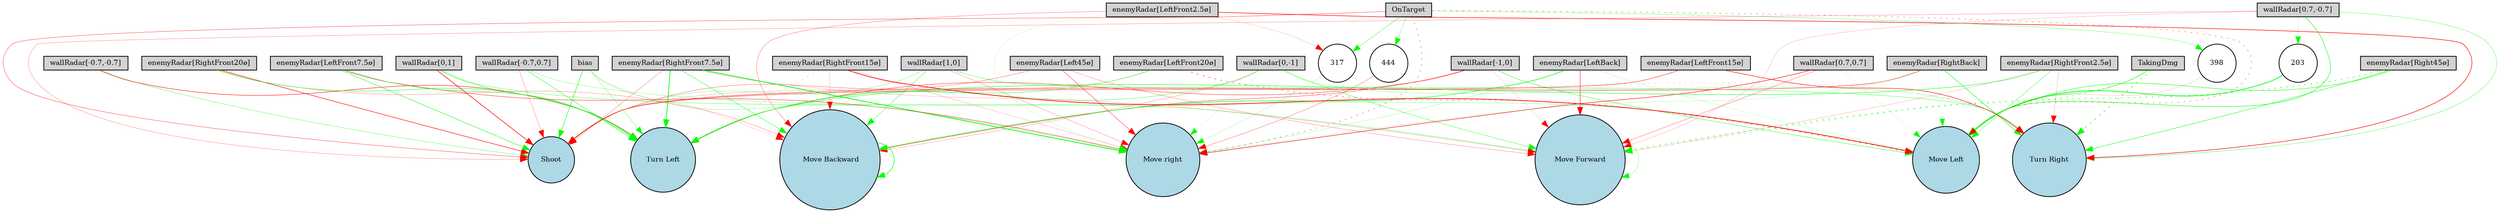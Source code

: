 digraph {
	node [fontsize=9 height=0.2 shape=circle width=0.2]
	"wallRadar[1,0]" [fillcolor=lightgray shape=box style=filled]
	"wallRadar[0,1]" [fillcolor=lightgray shape=box style=filled]
	"wallRadar[-1,0]" [fillcolor=lightgray shape=box style=filled]
	"wallRadar[0,-1]" [fillcolor=lightgray shape=box style=filled]
	"wallRadar[0.7,0.7]" [fillcolor=lightgray shape=box style=filled]
	"wallRadar[-0.7,0.7]" [fillcolor=lightgray shape=box style=filled]
	"wallRadar[-0.7,-0.7]" [fillcolor=lightgray shape=box style=filled]
	"wallRadar[0.7,-0.7]" [fillcolor=lightgray shape=box style=filled]
	"enemyRadar[RightBack]" [fillcolor=lightgray shape=box style=filled]
	"enemyRadar[LeftBack]" [fillcolor=lightgray shape=box style=filled]
	"enemyRadar[Right45ø]" [fillcolor=lightgray shape=box style=filled]
	"enemyRadar[Left45ø]" [fillcolor=lightgray shape=box style=filled]
	"enemyRadar[RightFront20ø]" [fillcolor=lightgray shape=box style=filled]
	"enemyRadar[LeftFront20ø]" [fillcolor=lightgray shape=box style=filled]
	"enemyRadar[RightFront15ø]" [fillcolor=lightgray shape=box style=filled]
	"enemyRadar[LeftFront15ø]" [fillcolor=lightgray shape=box style=filled]
	"enemyRadar[RightFront7.5ø]" [fillcolor=lightgray shape=box style=filled]
	"enemyRadar[LeftFront7.5ø]" [fillcolor=lightgray shape=box style=filled]
	"enemyRadar[RightFront2.5ø]" [fillcolor=lightgray shape=box style=filled]
	"enemyRadar[LeftFront2.5ø]" [fillcolor=lightgray shape=box style=filled]
	OnTarget [fillcolor=lightgray shape=box style=filled]
	TakingDmg [fillcolor=lightgray shape=box style=filled]
	bias [fillcolor=lightgray shape=box style=filled]
	Shoot [fillcolor=lightblue style=filled]
	"Move Forward" [fillcolor=lightblue style=filled]
	" Move Backward" [fillcolor=lightblue style=filled]
	"Move Left" [fillcolor=lightblue style=filled]
	"Move right" [fillcolor=lightblue style=filled]
	"Turn Left" [fillcolor=lightblue style=filled]
	"Turn Right" [fillcolor=lightblue style=filled]
	203 [fillcolor=white style=filled]
	398 [fillcolor=white style=filled]
	444 [fillcolor=white style=filled]
	317 [fillcolor=white style=filled]
	"enemyRadar[LeftFront2.5ø]" -> " Move Backward" [color=red penwidth=0.27738961676097784 style=solid]
	"enemyRadar[LeftFront2.5ø]" -> "Turn Right" [color=red penwidth=0.6745846246911111 style=solid]
	"wallRadar[-0.7,0.7]" -> "Move Left" [color=green penwidth=0.24371080232876588 style=solid]
	"wallRadar[-1,0]" -> "Move Left" [color=green penwidth=0.4372574710982352 style=solid]
	"enemyRadar[RightFront20ø]" -> " Move Backward" [color=red penwidth=0.23797054474238008 style=solid]
	"enemyRadar[LeftBack]" -> "Move Left" [color=green penwidth=0.14430364572847648 style=solid]
	"enemyRadar[LeftFront20ø]" -> "Move Left" [color=red penwidth=0.5000959683733608 style=dotted]
	"wallRadar[-1,0]" -> " Move Backward" [color=red penwidth=0.3965164581265743 style=solid]
	"enemyRadar[Left45ø]" -> Shoot [color=red penwidth=0.30470517527442875 style=solid]
	"wallRadar[-0.7,-0.7]" -> Shoot [color=green penwidth=0.3281809522880209 style=solid]
	"wallRadar[-0.7,-0.7]" -> "Turn Left" [color=red penwidth=0.5385213939812308 style=solid]
	"enemyRadar[LeftFront2.5ø]" -> "Move right" [color=green penwidth=0.10901346094131227 style=solid]
	"enemyRadar[LeftFront20ø]" -> "Turn Left" [color=green penwidth=0.41107624953284483 style=solid]
	"enemyRadar[RightFront15ø]" -> " Move Backward" [color=red penwidth=0.15227885614753844 style=solid]
	TakingDmg -> "Move Left" [color=green penwidth=0.5368597376307525 style=solid]
	"enemyRadar[Right45ø]" -> "Move Forward" [color=green penwidth=0.6671791654412434 style=dotted]
	"wallRadar[-1,0]" -> "Turn Left" [color=red penwidth=0.4300379565938871 style=solid]
	"wallRadar[0.7,0.7]" -> "Move right" [color=red penwidth=0.6083999555709159 style=solid]
	"enemyRadar[LeftBack]" -> "Move right" [color=green penwidth=0.18576334387251847 style=solid]
	"enemyRadar[Left45ø]" -> "Move Forward" [color=red penwidth=0.2366385355622566 style=solid]
	"wallRadar[-1,0]" -> "Move Forward" [color=red penwidth=0.11886781805192453 style=solid]
	"enemyRadar[RightFront7.5ø]" -> "Move Forward" [color=red penwidth=0.16755705978016913 style=solid]
	"enemyRadar[LeftFront20ø]" -> Shoot [color=red penwidth=0.17408453749162528 style=solid]
	"enemyRadar[RightFront7.5ø]" -> "Move right" [color=green penwidth=0.9856104799086012 style=solid]
	bias -> " Move Backward" [color=red penwidth=0.10963432816189164 style=solid]
	"enemyRadar[LeftFront15ø]" -> "Turn Right" [color=red penwidth=0.601009677538881 style=solid]
	OnTarget -> "Move right" [color=red penwidth=0.42033441912478764 style=dotted]
	"enemyRadar[RightFront20ø]" -> "Turn Left" [color=green penwidth=0.4930186497947704 style=solid]
	bias -> Shoot [color=green penwidth=0.5753897984201699 style=solid]
	"wallRadar[0,-1]" -> "Turn Left" [color=green penwidth=0.35888223602966063 style=solid]
	"wallRadar[0,1]" -> Shoot [color=red penwidth=0.7031901704589967 style=solid]
	"enemyRadar[RightFront2.5ø]" -> "Move Left" [color=green penwidth=0.34756058312295607 style=solid]
	"wallRadar[0,1]" -> "Move Forward" [color=green penwidth=0.33239419992617525 style=solid]
	"enemyRadar[Right45ø]" -> "Move Left" [color=green penwidth=0.5254259488545595 style=solid]
	OnTarget -> Shoot [color=red penwidth=0.3654420980130417 style=solid]
	"enemyRadar[LeftBack]" -> " Move Backward" [color=green penwidth=0.6253272001655857 style=solid]
	"enemyRadar[RightFront2.5ø]" -> "Move Forward" [color=red penwidth=0.15163986338559515 style=solid]
	"enemyRadar[RightFront2.5ø]" -> "Turn Right" [color=red penwidth=0.1774128514405287 style=solid]
	"enemyRadar[RightBack]" -> "Turn Right" [color=green penwidth=0.5650930804066966 style=solid]
	"enemyRadar[RightBack]" -> "Move Left" [color=green penwidth=0.10744273199877992 style=solid]
	"wallRadar[1,0]" -> "Turn Right" [color=green penwidth=0.36014005471950705 style=solid]
	"enemyRadar[LeftFront7.5ø]" -> "Move right" [color=red penwidth=0.4430332055826828 style=solid]
	"enemyRadar[RightFront2.5ø]" -> "Turn Left" [color=green penwidth=0.5100560547859808 style=solid]
	"enemyRadar[LeftFront15ø]" -> Shoot [color=red penwidth=0.4581202988971911 style=solid]
	"enemyRadar[Right45ø]" -> "Turn Right" [color=green penwidth=0.5089318873671007 style=solid]
	"wallRadar[0.7,-0.7]" -> "Move Left" [color=green penwidth=0.5583228759553547 style=solid]
	"wallRadar[0,1]" -> "Turn Left" [color=green penwidth=0.45569921419449044 style=solid]
	"wallRadar[0,-1]" -> "Move right" [color=green penwidth=0.10621723077684522 style=solid]
	"wallRadar[0.7,0.7]" -> "Move Forward" [color=red penwidth=0.28173467300034316 style=solid]
	"wallRadar[1,0]" -> "Move right" [color=red penwidth=0.21733221372213168 style=solid]
	"wallRadar[1,0]" -> Shoot [color=green penwidth=0.2572211949071246 style=solid]
	"enemyRadar[RightFront7.5ø]" -> Shoot [color=red penwidth=0.23528381931041092 style=solid]
	bias -> "Move right" [color=green penwidth=0.2578650559579275 style=solid]
	"enemyRadar[RightFront7.5ø]" -> " Move Backward" [color=green penwidth=0.4208349792377808 style=solid]
	"wallRadar[-0.7,0.7]" -> Shoot [color=red penwidth=0.24272581588748499 style=solid]
	"wallRadar[0.7,0.7]" -> "Move Left" [color=green penwidth=0.10628522584675107 style=solid]
	"enemyRadar[LeftFront7.5ø]" -> "Turn Left" [color=green penwidth=0.44575442240605656 style=solid]
	"Move Forward" -> "Move Forward" [color=green penwidth=0.228018218561002 style=solid]
	TakingDmg -> "Turn Right" [color=green penwidth=0.7984852239973645 style=dotted]
	"enemyRadar[LeftBack]" -> "Move Forward" [color=red penwidth=0.5198079633003966 style=solid]
	"enemyRadar[Left45ø]" -> "Move right" [color=red penwidth=0.4068449097028102 style=solid]
	"wallRadar[0.7,-0.7]" -> "Move Forward" [color=red penwidth=0.16576218750383595 style=solid]
	TakingDmg -> "Move Forward" [color=green penwidth=0.4446524492675862 style=dotted]
	"enemyRadar[RightFront7.5ø]" -> "Turn Left" [color=green penwidth=0.8742459117751907 style=solid]
	"enemyRadar[LeftFront7.5ø]" -> Shoot [color=green penwidth=0.4971667005530612 style=solid]
	"enemyRadar[RightBack]" -> "Move right" [color=green penwidth=0.1541297813579125 style=solid]
	"enemyRadar[RightFront20ø]" -> Shoot [color=red penwidth=0.6217733861708005 style=solid]
	"wallRadar[1,0]" -> " Move Backward" [color=green penwidth=0.36083397730489275 style=solid]
	"wallRadar[-0.7,0.7]" -> "Turn Left" [color=green penwidth=0.4427149211983674 style=solid]
	"enemyRadar[LeftFront20ø]" -> "Turn Right" [color=red penwidth=0.18845723887609916 style=dotted]
	"wallRadar[0,-1]" -> "Move Forward" [color=green penwidth=0.375835985206764 style=solid]
	"wallRadar[0.7,-0.7]" -> "Turn Right" [color=green penwidth=0.32856157193190194 style=solid]
	" Move Backward" -> " Move Backward" [color=green penwidth=0.6602507051086897 style=solid]
	bias -> "Turn Left" [color=green penwidth=0.2767307117891034 style=solid]
	OnTarget -> "Move Left" [color=red penwidth=0.4095147482037419 style=dotted]
	"enemyRadar[RightFront15ø]" -> "Move right" [color=red penwidth=0.16389175009472234 style=solid]
	"wallRadar[0,-1]" -> " Move Backward" [color=red penwidth=0.207109203150817 style=solid]
	"enemyRadar[RightFront15ø]" -> "Turn Left" [color=red penwidth=0.21201567832679824 style=dotted]
	"enemyRadar[RightBack]" -> Shoot [color=red penwidth=0.4694937817512763 style=solid]
	"wallRadar[0,-1]" -> "Turn Right" [color=green penwidth=0.22148116163858425 style=solid]
	"wallRadar[0.7,-0.7]" -> Shoot [color=red penwidth=0.22440659009504194 style=solid]
	"enemyRadar[RightFront15ø]" -> "Move Left" [color=red penwidth=0.867428540889713 style=solid]
	"wallRadar[0.7,-0.7]" -> 203 [color=green penwidth=0.16828455248637886 style=solid]
	203 -> "Move Left" [color=green penwidth=0.8862851836925519 style=solid]
	OnTarget -> 317 [color=green penwidth=0.3482110113054956 style=solid]
	317 -> "Move right" [color=green penwidth=0.1988014842501842 style=solid]
	OnTarget -> 398 [color=green penwidth=0.2838024749379743 style=solid]
	398 -> "Move Left" [color=red penwidth=0.12609237615802155 style=solid]
	"enemyRadar[LeftFront2.5ø]" -> 317 [color=red penwidth=0.13164570027128852 style=solid]
	OnTarget -> 444 [color=green penwidth=0.2927996400229647 style=solid]
	444 -> "Move right" [color=red penwidth=0.27739859459446914 style=solid]
}
